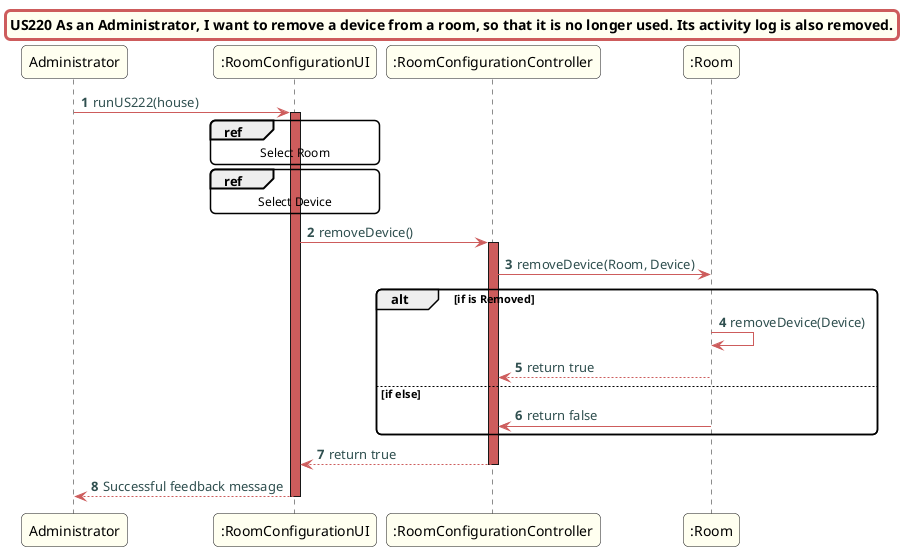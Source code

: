 @startuml
skinparam titleBorderRoundCorner 10
skinparam titleBorderThickness 3
skinparam titleBorderColor indianred
skinparam titleBackgroundColor ivory
skinparam FontName quicksand

skinparam actor {
 	BorderColor indianred
 	}

 skinparam sequence {
 	LifeLineBackgroundColor indianred
 	ParticipantBackgroundColor ivory
 }

 skinparam roundcorner 10

 skinparam component {
   arrowThickness 1
   ArrowFontName Verdana
   ArrowColor indianred
   ArrowFontColor darkslategrey
 }
title US220 As an Administrator, I want to remove a device from a room, so that it is no longer used. Its activity log is also removed.
autonumber
Administrator -> ":RoomConfigurationUI": runUS222(house)
activate ":RoomConfigurationUI"
ref over ":RoomConfigurationUI"
Select Room
end ref
ref over ":RoomConfigurationUI"
Select Device
end ref
":RoomConfigurationUI" -> ":RoomConfigurationController": removeDevice()
activate ":RoomConfigurationController"
":RoomConfigurationController" -> ":Room": removeDevice(Room, Device)
alt if is Removed
":Room" -> ":Room": removeDevice(Device)
":Room" --> ":RoomConfigurationController": return true
else if else
":Room" -> ":RoomConfigurationController": return false
end
":RoomConfigurationController" --> ":RoomConfigurationUI": return true
deactivate ":RoomConfigurationController"
":RoomConfigurationUI" --> Administrator: Successful feedback message
deactivate ":RoomConfigurationUI"
@enduml